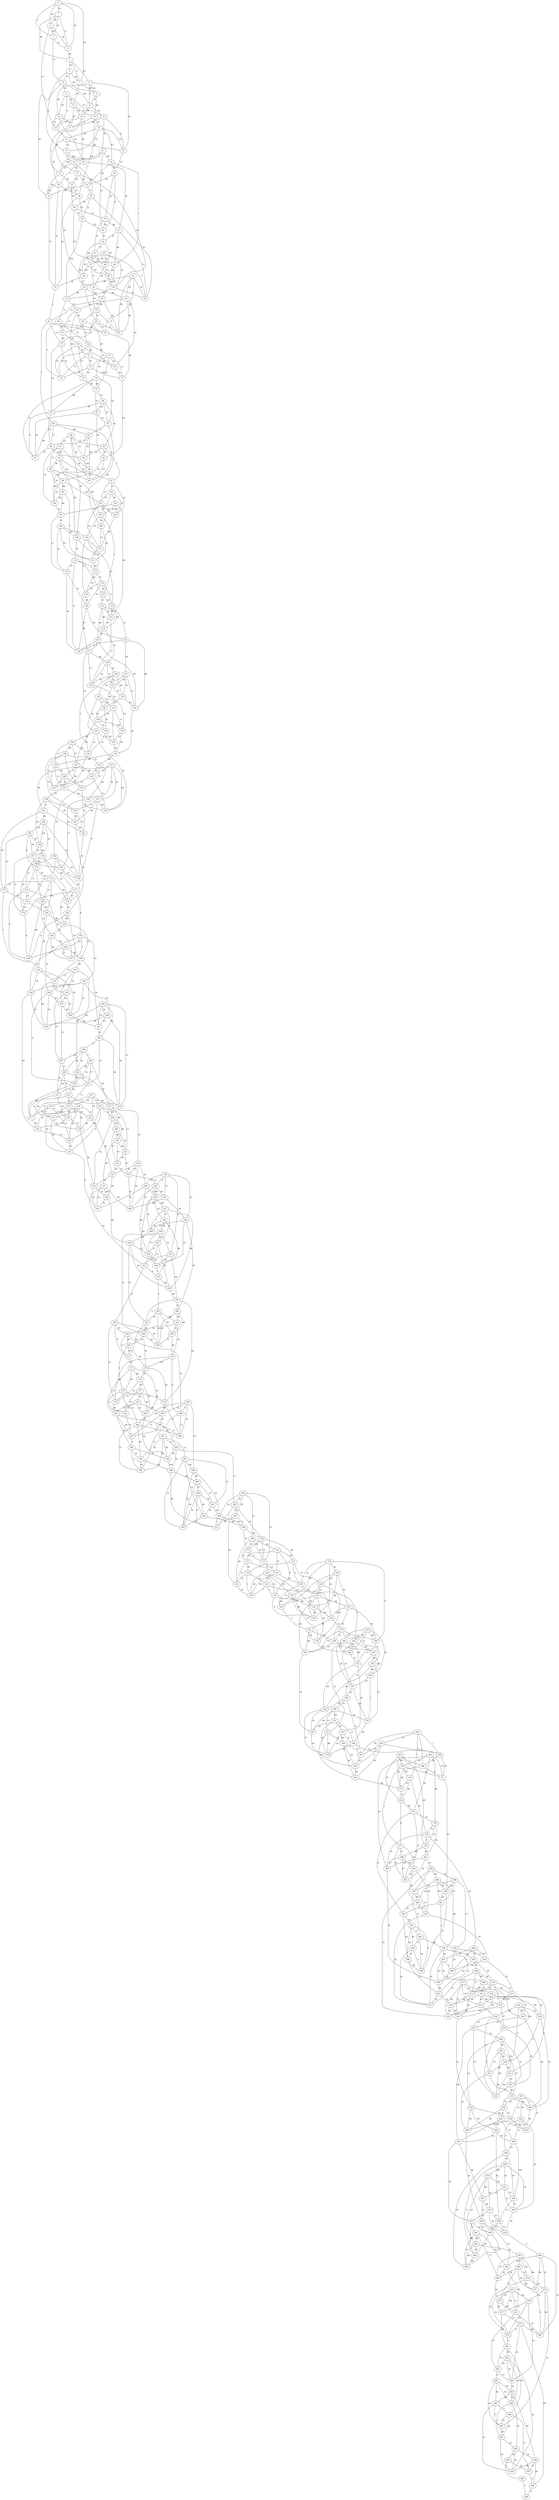 graph abstract {
  0 [label="0"];
  1 [label="1"];
  2 [label="2"];
  3 [label="3"];
  4 [label="4"];
  5 [label="5"];
  6 [label="6"];
  7 [label="7"];
  8 [label="8"];
  9 [label="9"];
  10 [label="10"];
  11 [label="11"];
  12 [label="12"];
  13 [label="13"];
  14 [label="14"];
  15 [label="15"];
  16 [label="16"];
  17 [label="17"];
  18 [label="18"];
  19 [label="19"];
  20 [label="20"];
  21 [label="21"];
  22 [label="22"];
  23 [label="23"];
  24 [label="24"];
  25 [label="25"];
  26 [label="26"];
  27 [label="27"];
  28 [label="28"];
  29 [label="29"];
  30 [label="30"];
  31 [label="31"];
  32 [label="32"];
  33 [label="33"];
  34 [label="34"];
  35 [label="35"];
  36 [label="36"];
  37 [label="37"];
  38 [label="38"];
  39 [label="39"];
  40 [label="40"];
  41 [label="41"];
  42 [label="42"];
  43 [label="43"];
  44 [label="44"];
  45 [label="45"];
  46 [label="46"];
  47 [label="47"];
  48 [label="48"];
  49 [label="49"];
  50 [label="50"];
  51 [label="51"];
  52 [label="52"];
  53 [label="53"];
  54 [label="54"];
  55 [label="55"];
  56 [label="56"];
  57 [label="57"];
  58 [label="58"];
  59 [label="59"];
  60 [label="60"];
  61 [label="61"];
  62 [label="62"];
  63 [label="63"];
  64 [label="64"];
  65 [label="65"];
  66 [label="66"];
  67 [label="67"];
  68 [label="68"];
  69 [label="69"];
  70 [label="70"];
  71 [label="71"];
  72 [label="72"];
  73 [label="73"];
  74 [label="74"];
  75 [label="75"];
  76 [label="76"];
  77 [label="77"];
  78 [label="78"];
  79 [label="79"];
  80 [label="80"];
  81 [label="81"];
  82 [label="82"];
  83 [label="83"];
  84 [label="84"];
  85 [label="85"];
  86 [label="86"];
  87 [label="87"];
  88 [label="88"];
  89 [label="89"];
  90 [label="90"];
  91 [label="91"];
  92 [label="92"];
  93 [label="93"];
  94 [label="94"];
  95 [label="95"];
  96 [label="96"];
  97 [label="97"];
  98 [label="98"];
  99 [label="99"];
  100 [label="100"];
  101 [label="101"];
  102 [label="102"];
  103 [label="103"];
  104 [label="104"];
  105 [label="105"];
  106 [label="106"];
  107 [label="107"];
  108 [label="108"];
  109 [label="109"];
  110 [label="110"];
  111 [label="111"];
  112 [label="112"];
  113 [label="113"];
  114 [label="114"];
  115 [label="115"];
  116 [label="116"];
  117 [label="117"];
  118 [label="118"];
  119 [label="119"];
  120 [label="120"];
  121 [label="121"];
  122 [label="122"];
  123 [label="123"];
  124 [label="124"];
  125 [label="125"];
  126 [label="126"];
  127 [label="127"];
  128 [label="128"];
  129 [label="129"];
  130 [label="130"];
  131 [label="131"];
  132 [label="132"];
  133 [label="133"];
  134 [label="134"];
  135 [label="135"];
  136 [label="136"];
  137 [label="137"];
  138 [label="138"];
  139 [label="139"];
  140 [label="140"];
  141 [label="141"];
  142 [label="142"];
  143 [label="143"];
  144 [label="144"];
  145 [label="145"];
  146 [label="146"];
  147 [label="147"];
  148 [label="148"];
  149 [label="149"];
  150 [label="150"];
  151 [label="151"];
  152 [label="152"];
  153 [label="153"];
  154 [label="154"];
  155 [label="155"];
  156 [label="156"];
  157 [label="157"];
  158 [label="158"];
  159 [label="159"];
  160 [label="160"];
  161 [label="161"];
  162 [label="162"];
  163 [label="163"];
  164 [label="164"];
  165 [label="165"];
  166 [label="166"];
  167 [label="167"];
  168 [label="168"];
  169 [label="169"];
  170 [label="170"];
  171 [label="171"];
  172 [label="172"];
  173 [label="173"];
  174 [label="174"];
  175 [label="175"];
  176 [label="176"];
  177 [label="177"];
  178 [label="178"];
  179 [label="179"];
  180 [label="180"];
  181 [label="181"];
  182 [label="182"];
  183 [label="183"];
  184 [label="184"];
  185 [label="185"];
  186 [label="186"];
  187 [label="187"];
  188 [label="188"];
  189 [label="189"];
  190 [label="190"];
  191 [label="191"];
  192 [label="192"];
  193 [label="193"];
  194 [label="194"];
  195 [label="195"];
  196 [label="196"];
  197 [label="197"];
  198 [label="198"];
  199 [label="199"];
  200 [label="200"];
  201 [label="201"];
  202 [label="202"];
  203 [label="203"];
  204 [label="204"];
  205 [label="205"];
  206 [label="206"];
  207 [label="207"];
  208 [label="208"];
  209 [label="209"];
  210 [label="210"];
  211 [label="211"];
  212 [label="212"];
  213 [label="213"];
  214 [label="214"];
  215 [label="215"];
  216 [label="216"];
  217 [label="217"];
  218 [label="218"];
  219 [label="219"];
  220 [label="220"];
  221 [label="221"];
  222 [label="222"];
  223 [label="223"];
  224 [label="224"];
  225 [label="225"];
  226 [label="226"];
  227 [label="227"];
  228 [label="228"];
  229 [label="229"];
  230 [label="230"];
  231 [label="231"];
  232 [label="232"];
  233 [label="233"];
  234 [label="234"];
  235 [label="235"];
  236 [label="236"];
  237 [label="237"];
  238 [label="238"];
  239 [label="239"];
  240 [label="240"];
  241 [label="241"];
  242 [label="242"];
  243 [label="243"];
  244 [label="244"];
  245 [label="245"];
  246 [label="246"];
  247 [label="247"];
  248 [label="248"];
  249 [label="249"];
  250 [label="250"];
  251 [label="251"];
  252 [label="252"];
  253 [label="253"];
  254 [label="254"];
  255 [label="255"];
  256 [label="256"];
  257 [label="257"];
  258 [label="258"];
  259 [label="259"];
  260 [label="260"];
  261 [label="261"];
  262 [label="262"];
  263 [label="263"];
  264 [label="264"];
  265 [label="265"];
  266 [label="266"];
  267 [label="267"];
  268 [label="268"];
  269 [label="269"];
  270 [label="270"];
  271 [label="271"];
  272 [label="272"];
  273 [label="273"];
  274 [label="274"];
  275 [label="275"];
  276 [label="276"];
  277 [label="277"];
  278 [label="278"];
  279 [label="279"];
  280 [label="280"];
  281 [label="281"];
  282 [label="282"];
  283 [label="283"];
  284 [label="284"];
  285 [label="285"];
  286 [label="286"];
  287 [label="287"];
  288 [label="288"];
  289 [label="289"];
  290 [label="290"];
  291 [label="291"];
  292 [label="292"];
  293 [label="293"];
  294 [label="294"];
  295 [label="295"];
  296 [label="296"];
  297 [label="297"];
  298 [label="298"];
  299 [label="299"];
  300 [label="300"];
  301 [label="301"];
  302 [label="302"];
  303 [label="303"];
  304 [label="304"];
  305 [label="305"];
  306 [label="306"];
  307 [label="307"];
  308 [label="308"];
  309 [label="309"];
  310 [label="310"];
  311 [label="311"];
  312 [label="312"];
  313 [label="313"];
  314 [label="314"];
  315 [label="315"];
  316 [label="316"];
  317 [label="317"];
  318 [label="318"];
  319 [label="319"];
  320 [label="320"];
  321 [label="321"];
  322 [label="322"];
  323 [label="323"];
  324 [label="324"];
  325 [label="325"];
  326 [label="326"];
  327 [label="327"];
  328 [label="328"];
  329 [label="329"];
  330 [label="330"];
  331 [label="331"];
  332 [label="332"];
  333 [label="333"];
  334 [label="334"];
  335 [label="335"];
  336 [label="336"];
  337 [label="337"];
  338 [label="338"];
  339 [label="339"];
  340 [label="340"];
  341 [label="341"];
  342 [label="342"];
  343 [label="343"];
  344 [label="344"];
  345 [label="345"];
  346 [label="346"];
  347 [label="347"];
  348 [label="348"];
  349 [label="349"];
  350 [label="350"];
  351 [label="351"];
  352 [label="352"];
  353 [label="353"];
  354 [label="354"];
  355 [label="355"];
  356 [label="356"];
  357 [label="357"];
  358 [label="358"];
  359 [label="359"];
  360 [label="360"];
  361 [label="361"];
  362 [label="362"];
  363 [label="363"];
  364 [label="364"];
  365 [label="365"];
  366 [label="366"];
  367 [label="367"];
  368 [label="368"];
  369 [label="369"];
  370 [label="370"];
  371 [label="371"];
  372 [label="372"];
  373 [label="373"];
  374 [label="374"];
  375 [label="375"];
  376 [label="376"];
  377 [label="377"];
  378 [label="378"];
  379 [label="379"];
  380 [label="380"];
  381 [label="381"];
  382 [label="382"];
  383 [label="383"];
  384 [label="384"];
  385 [label="385"];
  386 [label="386"];
  387 [label="387"];
  388 [label="388"];
  389 [label="389"];
  390 [label="390"];
  391 [label="391"];
  392 [label="392"];
  393 [label="393"];
  394 [label="394"];
  395 [label="395"];
  396 [label="396"];
  397 [label="397"];
  398 [label="398"];
  399 [label="399"];
  400 [label="400"];
  401 [label="401"];
  402 [label="402"];
  403 [label="403"];
  404 [label="404"];
  405 [label="405"];
  406 [label="406"];
  407 [label="407"];
  408 [label="408"];
  409 [label="409"];
  410 [label="410"];
  411 [label="411"];
  412 [label="412"];
  413 [label="413"];
  414 [label="414"];
  415 [label="415"];
  416 [label="416"];
  417 [label="417"];
  418 [label="418"];
  419 [label="419"];
  420 [label="420"];
  421 [label="421"];
  422 [label="422"];
  423 [label="423"];
  424 [label="424"];
  425 [label="425"];
  426 [label="426"];
  427 [label="427"];
  428 [label="428"];
  429 [label="429"];
  430 [label="430"];
  431 [label="431"];
  432 [label="432"];
  433 [label="433"];
  434 [label="434"];
  435 [label="435"];
  436 [label="436"];
  437 [label="437"];
  438 [label="438"];
  439 [label="439"];
  440 [label="440"];
  441 [label="441"];
  442 [label="442"];
  443 [label="443"];
  444 [label="444"];
  445 [label="445"];
  446 [label="446"];
  447 [label="447"];
  448 [label="448"];
  449 [label="449"];
  450 [label="450"];
  451 [label="451"];
  452 [label="452"];
  453 [label="453"];
  454 [label="454"];
  455 [label="455"];
  456 [label="456"];
  457 [label="457"];
  458 [label="458"];
  459 [label="459"];
  460 [label="460"];
  461 [label="461"];
  462 [label="462"];
  463 [label="463"];
  464 [label="464"];
  465 [label="465"];
  466 [label="466"];
  467 [label="467"];
  468 [label="468"];
  469 [label="469"];
  470 [label="470"];
  471 [label="471"];
  472 [label="472"];
  473 [label="473"];
  474 [label="474"];
  475 [label="475"];
  476 [label="476"];
  477 [label="477"];
  478 [label="478"];
  479 [label="479"];
  480 [label="480"];
  481 [label="481"];
  482 [label="482"];
  483 [label="483"];
  484 [label="484"];
  485 [label="485"];
  486 [label="486"];
  487 [label="487"];
  488 [label="488"];
  489 [label="489"];
  490 [label="490"];
  491 [label="491"];
  492 [label="492"];
  493 [label="493"];
  494 [label="494"];
  495 [label="495"];
  496 [label="496"];
  497 [label="497"];
  498 [label="498"];
  499 [label="499"];
  0 -- 4 [label="26"];
  0 -- 2 [label="43"];
  0 -- 7 [label="50"];
  0 -- 1 [label="52"];
  0 -- 3 [label="3"];
  1 -- 2 [label="86"];
  1 -- 3 [label="59"];
  1 -- 4 [label="11"];
  1 -- 5 [label="66"];
  2 -- 3 [label="26"];
  2 -- 4 [label="94"];
  2 -- 19 [label="31"];
  3 -- 10 [label="75"];
  3 -- 4 [label="32"];
  4 -- 5 [label="40"];
  5 -- 6 [label="72"];
  5 -- 7 [label="5"];
  5 -- 8 [label="20"];
  6 -- 23 [label="9"];
  6 -- 7 [label="34"];
  6 -- 9 [label="96"];
  6 -- 10 [label="73"];
  7 -- 13 [label="99"];
  7 -- 9 [label="60"];
  8 -- 9 [label="14"];
  8 -- 12 [label="9"];
  8 -- 14 [label="16"];
  8 -- 22 [label="61"];
  9 -- 12 [label="74"];
  9 -- 16 [label="28"];
  10 -- 11 [label="24"];
  10 -- 12 [label="98"];
  10 -- 34 [label="95"];
  11 -- 19 [label="71"];
  11 -- 15 [label="97"];
  11 -- 13 [label="36"];
  11 -- 14 [label="81"];
  12 -- 18 [label="95"];
  12 -- 15 [label="79"];
  13 -- 16 [label="81"];
  13 -- 17 [label="87"];
  13 -- 18 [label="94"];
  14 -- 24 [label="44"];
  14 -- 17 [label="94"];
  14 -- 19 [label="14"];
  15 -- 17 [label="99"];
  15 -- 22 [label="8"];
  15 -- 25 [label="20"];
  16 -- 38 [label="69"];
  16 -- 20 [label="79"];
  16 -- 17 [label="9"];
  17 -- 27 [label="3"];
  18 -- 31 [label="47"];
  18 -- 19 [label="97"];
  18 -- 24 [label="65"];
  19 -- 21 [label="8"];
  20 -- 21 [label="34"];
  20 -- 28 [label="67"];
  20 -- 22 [label="30"];
  20 -- 23 [label="52"];
  21 -- 22 [label="84"];
  21 -- 30 [label="70"];
  21 -- 23 [label="70"];
  22 -- 29 [label="78"];
  23 -- 24 [label="88"];
  23 -- 26 [label="73"];
  24 -- 30 [label="6"];
  24 -- 41 [label="45"];
  25 -- 28 [label="29"];
  25 -- 26 [label="1"];
  25 -- 27 [label="69"];
  25 -- 40 [label="32"];
  26 -- 35 [label="11"];
  26 -- 31 [label="12"];
  26 -- 27 [label="32"];
  27 -- 34 [label="80"];
  27 -- 32 [label="64"];
  28 -- 29 [label="49"];
  28 -- 33 [label="46"];
  28 -- 44 [label="1"];
  29 -- 37 [label="22"];
  29 -- 40 [label="27"];
  29 -- 33 [label="20"];
  30 -- 38 [label="10"];
  30 -- 34 [label="90"];
  30 -- 51 [label="25"];
  31 -- 32 [label="85"];
  31 -- 33 [label="10"];
  31 -- 50 [label="62"];
  32 -- 36 [label="58"];
  32 -- 49 [label="62"];
  32 -- 38 [label="19"];
  33 -- 35 [label="77"];
  33 -- 34 [label="91"];
  34 -- 51 [label="73"];
  35 -- 39 [label="6"];
  35 -- 54 [label="93"];
  35 -- 36 [label="81"];
  36 -- 48 [label="85"];
  36 -- 39 [label="67"];
  36 -- 37 [label="55"];
  37 -- 43 [label="67"];
  37 -- 40 [label="36"];
  37 -- 41 [label="64"];
  38 -- 39 [label="87"];
  38 -- 51 [label="62"];
  39 -- 40 [label="93"];
  39 -- 57 [label="100"];
  40 -- 42 [label="91"];
  41 -- 54 [label="51"];
  41 -- 44 [label="86"];
  41 -- 42 [label="25"];
  42 -- 47 [label="80"];
  42 -- 43 [label="27"];
  42 -- 46 [label="67"];
  43 -- 55 [label="84"];
  43 -- 46 [label="70"];
  43 -- 44 [label="36"];
  44 -- 58 [label="58"];
  44 -- 48 [label="82"];
  45 -- 46 [label="10"];
  45 -- 47 [label="51"];
  45 -- 50 [label="24"];
  45 -- 54 [label="11"];
  45 -- 49 [label="30"];
  46 -- 52 [label="48"];
  46 -- 48 [label="72"];
  47 -- 48 [label="59"];
  47 -- 49 [label="95"];
  47 -- 52 [label="71"];
  48 -- 50 [label="44"];
  49 -- 51 [label="42"];
  49 -- 52 [label="67"];
  50 -- 57 [label="45"];
  50 -- 54 [label="72"];
  51 -- 62 [label="2"];
  52 -- 59 [label="79"];
  52 -- 56 [label="66"];
  53 -- 55 [label="26"];
  53 -- 56 [label="85"];
  53 -- 65 [label="33"];
  53 -- 61 [label="48"];
  53 -- 54 [label="62"];
  55 -- 58 [label="34"];
  55 -- 57 [label="58"];
  55 -- 60 [label="61"];
  56 -- 61 [label="60"];
  56 -- 63 [label="76"];
  56 -- 76 [label="35"];
  57 -- 64 [label="71"];
  57 -- 63 [label="59"];
  58 -- 61 [label="63"];
  58 -- 59 [label="96"];
  58 -- 62 [label="53"];
  59 -- 60 [label="53"];
  59 -- 66 [label="5"];
  59 -- 61 [label="15"];
  60 -- 61 [label="31"];
  60 -- 73 [label="55"];
  60 -- 65 [label="15"];
  62 -- 65 [label="17"];
  62 -- 84 [label="7"];
  62 -- 73 [label="21"];
  63 -- 74 [label="66"];
  63 -- 67 [label="31"];
  63 -- 66 [label="50"];
  64 -- 72 [label="4"];
  64 -- 65 [label="46"];
  64 -- 68 [label="75"];
  64 -- 67 [label="32"];
  65 -- 77 [label="80"];
  66 -- 68 [label="50"];
  66 -- 67 [label="34"];
  66 -- 71 [label="29"];
  67 -- 69 [label="18"];
  67 -- 73 [label="49"];
  68 -- 70 [label="28"];
  68 -- 75 [label="34"];
  68 -- 72 [label="59"];
  69 -- 74 [label="37"];
  69 -- 76 [label="75"];
  69 -- 72 [label="79"];
  69 -- 70 [label="36"];
  70 -- 76 [label="86"];
  70 -- 71 [label="56"];
  70 -- 72 [label="73"];
  71 -- 74 [label="54"];
  71 -- 72 [label="32"];
  71 -- 77 [label="99"];
  73 -- 83 [label="18"];
  73 -- 74 [label="19"];
  74 -- 79 [label="86"];
  75 -- 77 [label="13"];
  75 -- 78 [label="78"];
  75 -- 79 [label="63"];
  75 -- 76 [label="16"];
  76 -- 77 [label="49"];
  77 -- 92 [label="89"];
  78 -- 79 [label="98"];
  78 -- 82 [label="54"];
  78 -- 87 [label="70"];
  78 -- 83 [label="98"];
  79 -- 80 [label="52"];
  79 -- 81 [label="21"];
  80 -- 89 [label="61"];
  80 -- 83 [label="49"];
  80 -- 81 [label="26"];
  80 -- 82 [label="25"];
  81 -- 82 [label="85"];
  81 -- 92 [label="83"];
  81 -- 87 [label="46"];
  82 -- 85 [label="23"];
  82 -- 106 [label="96"];
  83 -- 87 [label="6"];
  83 -- 86 [label="62"];
  84 -- 87 [label="49"];
  84 -- 95 [label="2"];
  84 -- 86 [label="71"];
  84 -- 85 [label="89"];
  85 -- 86 [label="37"];
  85 -- 94 [label="40"];
  85 -- 90 [label="58"];
  86 -- 90 [label="16"];
  86 -- 87 [label="78"];
  88 -- 90 [label="53"];
  88 -- 109 [label="45"];
  88 -- 89 [label="37"];
  88 -- 91 [label="42"];
  88 -- 94 [label="25"];
  89 -- 90 [label="10"];
  89 -- 97 [label="7"];
  89 -- 92 [label="38"];
  90 -- 94 [label="100"];
  91 -- 96 [label="37"];
  91 -- 100 [label="78"];
  91 -- 95 [label="38"];
  91 -- 93 [label="95"];
  92 -- 98 [label="26"];
  92 -- 95 [label="67"];
  93 -- 109 [label="99"];
  93 -- 95 [label="94"];
  93 -- 96 [label="78"];
  93 -- 97 [label="15"];
  94 -- 95 [label="14"];
  94 -- 100 [label="64"];
  96 -- 105 [label="88"];
  96 -- 99 [label="93"];
  96 -- 98 [label="23"];
  97 -- 104 [label="33"];
  97 -- 101 [label="57"];
  97 -- 103 [label="37"];
  98 -- 99 [label="88"];
  98 -- 100 [label="14"];
  98 -- 103 [label="84"];
  99 -- 107 [label="40"];
  99 -- 100 [label="54"];
  99 -- 113 [label="7"];
  100 -- 107 [label="15"];
  101 -- 102 [label="47"];
  101 -- 106 [label="80"];
  101 -- 104 [label="19"];
  101 -- 103 [label="76"];
  102 -- 107 [label="16"];
  102 -- 123 [label="48"];
  102 -- 105 [label="40"];
  102 -- 104 [label="40"];
  103 -- 111 [label="56"];
  103 -- 104 [label="42"];
  104 -- 111 [label="96"];
  105 -- 117 [label="3"];
  105 -- 110 [label="58"];
  105 -- 106 [label="39"];
  106 -- 113 [label="40"];
  106 -- 111 [label="31"];
  107 -- 114 [label="11"];
  107 -- 108 [label="6"];
  108 -- 113 [label="91"];
  108 -- 114 [label="16"];
  108 -- 110 [label="71"];
  108 -- 109 [label="49"];
  109 -- 112 [label="37"];
  109 -- 115 [label="52"];
  110 -- 111 [label="3"];
  110 -- 118 [label="27"];
  110 -- 119 [label="51"];
  111 -- 113 [label="73"];
  112 -- 117 [label="43"];
  112 -- 115 [label="7"];
  112 -- 114 [label="31"];
  112 -- 126 [label="12"];
  113 -- 115 [label="49"];
  114 -- 126 [label="39"];
  114 -- 120 [label="21"];
  115 -- 116 [label="15"];
  115 -- 119 [label="63"];
  116 -- 117 [label="41"];
  116 -- 119 [label="93"];
  116 -- 120 [label="87"];
  116 -- 118 [label="11"];
  117 -- 121 [label="61"];
  117 -- 118 [label="65"];
  118 -- 123 [label="86"];
  118 -- 124 [label="64"];
  119 -- 120 [label="85"];
  119 -- 127 [label="71"];
  120 -- 122 [label="50"];
  120 -- 126 [label="40"];
  121 -- 122 [label="32"];
  121 -- 125 [label="40"];
  121 -- 124 [label="86"];
  121 -- 123 [label="26"];
  122 -- 126 [label="6"];
  122 -- 134 [label="84"];
  122 -- 131 [label="60"];
  123 -- 130 [label="51"];
  123 -- 124 [label="85"];
  124 -- 125 [label="6"];
  124 -- 128 [label="47"];
  125 -- 127 [label="5"];
  125 -- 134 [label="40"];
  125 -- 126 [label="3"];
  127 -- 130 [label="15"];
  127 -- 128 [label="48"];
  127 -- 140 [label="70"];
  128 -- 132 [label="11"];
  128 -- 130 [label="36"];
  128 -- 129 [label="97"];
  129 -- 130 [label="42"];
  129 -- 132 [label="53"];
  129 -- 145 [label="3"];
  129 -- 133 [label="86"];
  130 -- 137 [label="20"];
  131 -- 132 [label="50"];
  131 -- 135 [label="95"];
  131 -- 133 [label="51"];
  131 -- 134 [label="12"];
  132 -- 133 [label="87"];
  132 -- 136 [label="69"];
  133 -- 136 [label="15"];
  133 -- 134 [label="24"];
  134 -- 143 [label="38"];
  135 -- 141 [label="20"];
  135 -- 139 [label="78"];
  135 -- 136 [label="77"];
  135 -- 137 [label="45"];
  136 -- 138 [label="91"];
  136 -- 140 [label="42"];
  137 -- 139 [label="21"];
  137 -- 142 [label="1"];
  137 -- 138 [label="79"];
  138 -- 147 [label="59"];
  138 -- 140 [label="25"];
  138 -- 139 [label="100"];
  139 -- 143 [label="94"];
  139 -- 142 [label="15"];
  140 -- 142 [label="45"];
  140 -- 145 [label="25"];
  141 -- 142 [label="54"];
  141 -- 158 [label="41"];
  141 -- 144 [label="89"];
  141 -- 145 [label="18"];
  142 -- 143 [label="62"];
  143 -- 146 [label="96"];
  143 -- 151 [label="85"];
  144 -- 146 [label="11"];
  144 -- 147 [label="27"];
  144 -- 145 [label="25"];
  144 -- 149 [label="46"];
  145 -- 150 [label="26"];
  146 -- 148 [label="33"];
  146 -- 155 [label="74"];
  146 -- 150 [label="7"];
  147 -- 150 [label="88"];
  147 -- 148 [label="71"];
  147 -- 154 [label="88"];
  148 -- 150 [label="31"];
  148 -- 155 [label="35"];
  148 -- 152 [label="9"];
  149 -- 150 [label="32"];
  149 -- 160 [label="79"];
  149 -- 151 [label="74"];
  149 -- 152 [label="1"];
  151 -- 156 [label="40"];
  151 -- 154 [label="48"];
  151 -- 152 [label="57"];
  152 -- 168 [label="70"];
  152 -- 163 [label="21"];
  153 -- 157 [label="82"];
  153 -- 156 [label="36"];
  153 -- 158 [label="60"];
  153 -- 161 [label="66"];
  153 -- 154 [label="57"];
  154 -- 158 [label="23"];
  154 -- 155 [label="35"];
  155 -- 159 [label="29"];
  155 -- 156 [label="43"];
  156 -- 158 [label="87"];
  156 -- 169 [label="37"];
  157 -- 160 [label="2"];
  157 -- 162 [label="89"];
  157 -- 158 [label="28"];
  157 -- 174 [label="77"];
  159 -- 161 [label="4"];
  159 -- 160 [label="13"];
  159 -- 162 [label="68"];
  159 -- 166 [label="30"];
  160 -- 163 [label="87"];
  160 -- 162 [label="43"];
  161 -- 164 [label="85"];
  161 -- 173 [label="85"];
  161 -- 163 [label="63"];
  162 -- 182 [label="91"];
  162 -- 163 [label="82"];
  163 -- 174 [label="10"];
  164 -- 167 [label="50"];
  164 -- 166 [label="66"];
  164 -- 174 [label="65"];
  164 -- 165 [label="59"];
  165 -- 173 [label="67"];
  165 -- 166 [label="67"];
  165 -- 167 [label="78"];
  165 -- 171 [label="8"];
  166 -- 167 [label="76"];
  166 -- 170 [label="89"];
  167 -- 169 [label="8"];
  167 -- 179 [label="12"];
  168 -- 176 [label="61"];
  168 -- 179 [label="41"];
  168 -- 174 [label="58"];
  168 -- 169 [label="7"];
  169 -- 174 [label="47"];
  169 -- 178 [label="59"];
  170 -- 171 [label="99"];
  170 -- 175 [label="11"];
  170 -- 177 [label="86"];
  170 -- 178 [label="34"];
  171 -- 180 [label="54"];
  171 -- 175 [label="71"];
  171 -- 172 [label="97"];
  172 -- 180 [label="17"];
  172 -- 178 [label="88"];
  172 -- 181 [label="86"];
  172 -- 173 [label="23"];
  173 -- 176 [label="10"];
  173 -- 192 [label="1"];
  175 -- 176 [label="29"];
  175 -- 187 [label="96"];
  175 -- 189 [label="6"];
  176 -- 181 [label="1"];
  176 -- 179 [label="78"];
  177 -- 179 [label="5"];
  177 -- 178 [label="81"];
  177 -- 185 [label="9"];
  177 -- 183 [label="62"];
  178 -- 182 [label="41"];
  179 -- 189 [label="8"];
  180 -- 184 [label="36"];
  180 -- 189 [label="86"];
  180 -- 181 [label="52"];
  181 -- 192 [label="29"];
  181 -- 183 [label="98"];
  182 -- 183 [label="68"];
  182 -- 187 [label="20"];
  182 -- 189 [label="8"];
  183 -- 184 [label="21"];
  183 -- 188 [label="10"];
  184 -- 186 [label="49"];
  184 -- 196 [label="25"];
  184 -- 187 [label="46"];
  185 -- 186 [label="43"];
  185 -- 194 [label="19"];
  185 -- 187 [label="7"];
  185 -- 190 [label="10"];
  186 -- 187 [label="27"];
  186 -- 188 [label="67"];
  186 -- 189 [label="27"];
  188 -- 191 [label="89"];
  188 -- 201 [label="54"];
  188 -- 193 [label="65"];
  190 -- 200 [label="39"];
  190 -- 196 [label="7"];
  190 -- 198 [label="23"];
  190 -- 194 [label="5"];
  191 -- 197 [label="9"];
  191 -- 193 [label="12"];
  191 -- 195 [label="79"];
  191 -- 206 [label="96"];
  192 -- 193 [label="7"];
  192 -- 194 [label="78"];
  192 -- 198 [label="36"];
  193 -- 195 [label="74"];
  193 -- 202 [label="80"];
  194 -- 219 [label="58"];
  194 -- 202 [label="21"];
  195 -- 207 [label="79"];
  195 -- 198 [label="85"];
  195 -- 197 [label="24"];
  196 -- 202 [label="19"];
  196 -- 208 [label="37"];
  196 -- 197 [label="85"];
  197 -- 198 [label="98"];
  197 -- 207 [label="23"];
  198 -- 201 [label="44"];
  199 -- 203 [label="23"];
  199 -- 201 [label="42"];
  199 -- 200 [label="18"];
  199 -- 202 [label="99"];
  199 -- 214 [label="23"];
  200 -- 202 [label="69"];
  200 -- 214 [label="85"];
  200 -- 201 [label="61"];
  201 -- 203 [label="87"];
  203 -- 210 [label="73"];
  203 -- 214 [label="58"];
  203 -- 204 [label="77"];
  204 -- 209 [label="60"];
  204 -- 206 [label="41"];
  204 -- 205 [label="1"];
  204 -- 207 [label="94"];
  205 -- 210 [label="57"];
  205 -- 206 [label="85"];
  205 -- 208 [label="10"];
  205 -- 227 [label="68"];
  206 -- 208 [label="60"];
  206 -- 214 [label="23"];
  207 -- 211 [label="62"];
  207 -- 209 [label="53"];
  208 -- 217 [label="88"];
  208 -- 212 [label="68"];
  209 -- 212 [label="36"];
  209 -- 211 [label="24"];
  209 -- 210 [label="85"];
  210 -- 213 [label="75"];
  210 -- 211 [label="11"];
  211 -- 221 [label="44"];
  211 -- 218 [label="48"];
  212 -- 214 [label="77"];
  212 -- 213 [label="17"];
  212 -- 217 [label="31"];
  213 -- 219 [label="67"];
  213 -- 218 [label="20"];
  213 -- 222 [label="93"];
  215 -- 217 [label="31"];
  215 -- 223 [label="37"];
  215 -- 216 [label="79"];
  215 -- 227 [label="46"];
  215 -- 222 [label="78"];
  216 -- 217 [label="70"];
  216 -- 218 [label="89"];
  216 -- 224 [label="13"];
  216 -- 221 [label="17"];
  217 -- 219 [label="83"];
  218 -- 226 [label="37"];
  218 -- 219 [label="54"];
  219 -- 224 [label="19"];
  220 -- 221 [label="46"];
  220 -- 224 [label="43"];
  220 -- 225 [label="54"];
  220 -- 226 [label="91"];
  220 -- 222 [label="21"];
  221 -- 226 [label="63"];
  221 -- 225 [label="60"];
  222 -- 226 [label="80"];
  222 -- 234 [label="66"];
  223 -- 225 [label="6"];
  223 -- 231 [label="15"];
  223 -- 224 [label="84"];
  223 -- 228 [label="24"];
  224 -- 225 [label="69"];
  225 -- 241 [label="8"];
  226 -- 236 [label="36"];
  227 -- 229 [label="65"];
  227 -- 233 [label="54"];
  227 -- 228 [label="45"];
  228 -- 229 [label="78"];
  228 -- 230 [label="94"];
  228 -- 236 [label="83"];
  229 -- 230 [label="40"];
  229 -- 231 [label="43"];
  229 -- 232 [label="57"];
  230 -- 237 [label="88"];
  230 -- 232 [label="97"];
  230 -- 231 [label="92"];
  231 -- 232 [label="49"];
  231 -- 235 [label="83"];
  232 -- 234 [label="29"];
  232 -- 235 [label="97"];
  233 -- 234 [label="62"];
  233 -- 235 [label="45"];
  233 -- 240 [label="36"];
  233 -- 244 [label="41"];
  234 -- 238 [label="28"];
  234 -- 236 [label="63"];
  235 -- 242 [label="73"];
  235 -- 244 [label="27"];
  236 -- 241 [label="93"];
  236 -- 238 [label="27"];
  237 -- 244 [label="36"];
  237 -- 238 [label="100"];
  237 -- 253 [label="61"];
  237 -- 241 [label="50"];
  238 -- 241 [label="70"];
  238 -- 254 [label="48"];
  239 -- 242 [label="37"];
  239 -- 240 [label="13"];
  239 -- 243 [label="19"];
  239 -- 246 [label="25"];
  239 -- 252 [label="36"];
  240 -- 241 [label="78"];
  240 -- 243 [label="75"];
  240 -- 255 [label="68"];
  242 -- 244 [label="72"];
  242 -- 243 [label="85"];
  242 -- 245 [label="30"];
  243 -- 244 [label="88"];
  243 -- 246 [label="58"];
  245 -- 249 [label="92"];
  245 -- 248 [label="85"];
  245 -- 256 [label="69"];
  245 -- 247 [label="100"];
  246 -- 256 [label="19"];
  246 -- 249 [label="53"];
  246 -- 260 [label="29"];
  247 -- 258 [label="60"];
  247 -- 251 [label="4"];
  247 -- 249 [label="7"];
  247 -- 248 [label="71"];
  248 -- 250 [label="58"];
  248 -- 257 [label="98"];
  248 -- 249 [label="59"];
  249 -- 254 [label="84"];
  250 -- 255 [label="77"];
  250 -- 252 [label="50"];
  250 -- 251 [label="39"];
  250 -- 266 [label="51"];
  251 -- 253 [label="23"];
  251 -- 258 [label="61"];
  251 -- 255 [label="21"];
  252 -- 259 [label="99"];
  252 -- 253 [label="5"];
  252 -- 256 [label="40"];
  253 -- 257 [label="4"];
  253 -- 265 [label="47"];
  254 -- 255 [label="23"];
  254 -- 263 [label="25"];
  254 -- 258 [label="19"];
  255 -- 256 [label="29"];
  256 -- 257 [label="3"];
  257 -- 258 [label="46"];
  257 -- 261 [label="5"];
  258 -- 259 [label="69"];
  259 -- 276 [label="60"];
  259 -- 260 [label="65"];
  259 -- 263 [label="71"];
  260 -- 267 [label="62"];
  260 -- 264 [label="60"];
  260 -- 262 [label="44"];
  261 -- 264 [label="78"];
  261 -- 263 [label="40"];
  261 -- 262 [label="68"];
  261 -- 267 [label="63"];
  262 -- 270 [label="19"];
  262 -- 268 [label="34"];
  262 -- 264 [label="23"];
  263 -- 271 [label="35"];
  263 -- 266 [label="64"];
  264 -- 267 [label="31"];
  264 -- 270 [label="48"];
  265 -- 278 [label="31"];
  265 -- 267 [label="83"];
  265 -- 268 [label="87"];
  265 -- 271 [label="77"];
  266 -- 269 [label="32"];
  266 -- 272 [label="38"];
  266 -- 267 [label="42"];
  268 -- 269 [label="29"];
  268 -- 271 [label="31"];
  268 -- 288 [label="33"];
  269 -- 272 [label="28"];
  269 -- 275 [label="4"];
  269 -- 271 [label="59"];
  270 -- 278 [label="92"];
  270 -- 272 [label="65"];
  270 -- 288 [label="8"];
  271 -- 273 [label="65"];
  272 -- 276 [label="86"];
  272 -- 274 [label="36"];
  273 -- 275 [label="69"];
  273 -- 280 [label="93"];
  273 -- 282 [label="27"];
  273 -- 274 [label="66"];
  274 -- 277 [label="97"];
  274 -- 278 [label="56"];
  274 -- 280 [label="91"];
  275 -- 276 [label="26"];
  275 -- 284 [label="22"];
  275 -- 281 [label="9"];
  276 -- 285 [label="94"];
  276 -- 289 [label="6"];
  277 -- 281 [label="97"];
  277 -- 280 [label="49"];
  277 -- 278 [label="5"];
  277 -- 279 [label="22"];
  278 -- 281 [label="48"];
  279 -- 285 [label="85"];
  279 -- 281 [label="83"];
  279 -- 280 [label="25"];
  279 -- 282 [label="57"];
  280 -- 294 [label="62"];
  281 -- 287 [label="91"];
  282 -- 286 [label="75"];
  282 -- 287 [label="60"];
  282 -- 290 [label="40"];
  283 -- 288 [label="5"];
  283 -- 284 [label="60"];
  283 -- 298 [label="50"];
  283 -- 285 [label="53"];
  283 -- 289 [label="70"];
  284 -- 295 [label="75"];
  284 -- 293 [label="60"];
  284 -- 289 [label="41"];
  285 -- 286 [label="55"];
  285 -- 287 [label="57"];
  286 -- 292 [label="71"];
  286 -- 287 [label="15"];
  286 -- 289 [label="17"];
  287 -- 290 [label="2"];
  288 -- 289 [label="17"];
  288 -- 295 [label="73"];
  290 -- 294 [label="81"];
  290 -- 295 [label="11"];
  290 -- 293 [label="79"];
  291 -- 294 [label="89"];
  291 -- 292 [label="9"];
  291 -- 295 [label="65"];
  291 -- 297 [label="15"];
  291 -- 293 [label="56"];
  292 -- 296 [label="42"];
  292 -- 294 [label="48"];
  292 -- 305 [label="17"];
  293 -- 296 [label="54"];
  293 -- 295 [label="42"];
  294 -- 296 [label="100"];
  296 -- 311 [label="90"];
  296 -- 299 [label="80"];
  297 -- 298 [label="68"];
  297 -- 301 [label="15"];
  297 -- 302 [label="24"];
  297 -- 303 [label="53"];
  298 -- 306 [label="63"];
  298 -- 299 [label="86"];
  298 -- 303 [label="43"];
  299 -- 301 [label="74"];
  299 -- 303 [label="89"];
  299 -- 300 [label="57"];
  300 -- 301 [label="43"];
  300 -- 302 [label="66"];
  300 -- 303 [label="70"];
  300 -- 311 [label="57"];
  301 -- 306 [label="20"];
  301 -- 302 [label="74"];
  302 -- 303 [label="62"];
  302 -- 308 [label="48"];
  304 -- 309 [label="41"];
  304 -- 313 [label="51"];
  304 -- 306 [label="54"];
  304 -- 307 [label="87"];
  304 -- 305 [label="20"];
  305 -- 311 [label="7"];
  305 -- 310 [label="81"];
  305 -- 307 [label="70"];
  306 -- 308 [label="63"];
  306 -- 311 [label="1"];
  307 -- 308 [label="2"];
  307 -- 311 [label="42"];
  307 -- 319 [label="56"];
  308 -- 312 [label="32"];
  308 -- 310 [label="91"];
  309 -- 313 [label="25"];
  309 -- 319 [label="49"];
  309 -- 314 [label="92"];
  309 -- 312 [label="35"];
  310 -- 312 [label="39"];
  310 -- 313 [label="19"];
  310 -- 317 [label="38"];
  312 -- 315 [label="45"];
  312 -- 313 [label="9"];
  313 -- 316 [label="51"];
  314 -- 317 [label="99"];
  314 -- 323 [label="9"];
  314 -- 315 [label="83"];
  314 -- 316 [label="37"];
  315 -- 318 [label="87"];
  315 -- 316 [label="75"];
  315 -- 319 [label="22"];
  316 -- 326 [label="20"];
  316 -- 322 [label="98"];
  317 -- 329 [label="53"];
  317 -- 326 [label="6"];
  317 -- 318 [label="3"];
  318 -- 321 [label="85"];
  318 -- 319 [label="22"];
  318 -- 322 [label="1"];
  319 -- 322 [label="22"];
  320 -- 323 [label="62"];
  320 -- 322 [label="28"];
  320 -- 321 [label="70"];
  320 -- 327 [label="46"];
  320 -- 325 [label="11"];
  321 -- 323 [label="1"];
  321 -- 322 [label="7"];
  321 -- 334 [label="73"];
  323 -- 330 [label="27"];
  323 -- 325 [label="66"];
  324 -- 326 [label="23"];
  324 -- 340 [label="71"];
  324 -- 327 [label="87"];
  324 -- 325 [label="62"];
  324 -- 328 [label="42"];
  325 -- 330 [label="94"];
  325 -- 334 [label="68"];
  326 -- 332 [label="79"];
  326 -- 342 [label="9"];
  327 -- 332 [label="40"];
  327 -- 336 [label="30"];
  327 -- 330 [label="98"];
  328 -- 329 [label="25"];
  328 -- 332 [label="91"];
  328 -- 330 [label="28"];
  328 -- 333 [label="91"];
  329 -- 330 [label="39"];
  329 -- 336 [label="12"];
  329 -- 331 [label="53"];
  331 -- 336 [label="54"];
  331 -- 341 [label="80"];
  331 -- 332 [label="79"];
  331 -- 333 [label="56"];
  332 -- 335 [label="3"];
  333 -- 340 [label="96"];
  333 -- 334 [label="34"];
  333 -- 338 [label="90"];
  334 -- 335 [label="98"];
  334 -- 337 [label="73"];
  335 -- 338 [label="83"];
  335 -- 336 [label="58"];
  335 -- 341 [label="66"];
  336 -- 348 [label="99"];
  337 -- 340 [label="75"];
  337 -- 344 [label="31"];
  337 -- 338 [label="72"];
  337 -- 341 [label="79"];
  338 -- 341 [label="21"];
  338 -- 343 [label="22"];
  339 -- 348 [label="23"];
  339 -- 345 [label="56"];
  339 -- 346 [label="12"];
  339 -- 340 [label="88"];
  339 -- 342 [label="18"];
  340 -- 352 [label="27"];
  341 -- 356 [label="50"];
  342 -- 343 [label="63"];
  342 -- 347 [label="39"];
  342 -- 348 [label="21"];
  343 -- 345 [label="88"];
  343 -- 344 [label="88"];
  343 -- 349 [label="13"];
  344 -- 354 [label="45"];
  344 -- 345 [label="64"];
  344 -- 351 [label="52"];
  345 -- 351 [label="1"];
  345 -- 347 [label="24"];
  346 -- 352 [label="86"];
  346 -- 347 [label="29"];
  346 -- 353 [label="51"];
  346 -- 348 [label="65"];
  347 -- 349 [label="42"];
  347 -- 351 [label="63"];
  348 -- 352 [label="53"];
  349 -- 350 [label="70"];
  349 -- 363 [label="31"];
  349 -- 354 [label="18"];
  350 -- 355 [label="98"];
  350 -- 353 [label="51"];
  350 -- 356 [label="99"];
  350 -- 351 [label="42"];
  351 -- 358 [label="65"];
  352 -- 354 [label="94"];
  352 -- 357 [label="28"];
  353 -- 360 [label="30"];
  353 -- 365 [label="69"];
  353 -- 359 [label="98"];
  354 -- 364 [label="75"];
  354 -- 356 [label="81"];
  355 -- 358 [label="13"];
  355 -- 357 [label="30"];
  355 -- 359 [label="49"];
  355 -- 356 [label="20"];
  356 -- 359 [label="65"];
  357 -- 358 [label="33"];
  357 -- 360 [label="84"];
  357 -- 359 [label="30"];
  358 -- 366 [label="76"];
  358 -- 359 [label="82"];
  360 -- 364 [label="64"];
  360 -- 365 [label="49"];
  360 -- 363 [label="79"];
  361 -- 368 [label="1"];
  361 -- 363 [label="36"];
  361 -- 362 [label="74"];
  361 -- 366 [label="1"];
  361 -- 372 [label="7"];
  362 -- 365 [label="69"];
  362 -- 363 [label="92"];
  362 -- 364 [label="2"];
  362 -- 366 [label="53"];
  363 -- 364 [label="26"];
  364 -- 365 [label="44"];
  365 -- 373 [label="98"];
  366 -- 368 [label="34"];
  366 -- 371 [label="30"];
  367 -- 370 [label="46"];
  367 -- 379 [label="69"];
  367 -- 374 [label="35"];
  367 -- 368 [label="3"];
  367 -- 373 [label="26"];
  368 -- 371 [label="2"];
  368 -- 373 [label="56"];
  369 -- 383 [label="26"];
  369 -- 375 [label="20"];
  369 -- 370 [label="30"];
  369 -- 371 [label="79"];
  369 -- 376 [label="94"];
  370 -- 371 [label="45"];
  370 -- 372 [label="30"];
  370 -- 377 [label="5"];
  371 -- 390 [label="93"];
  372 -- 373 [label="37"];
  372 -- 378 [label="43"];
  372 -- 374 [label="88"];
  373 -- 374 [label="24"];
  374 -- 375 [label="99"];
  374 -- 377 [label="8"];
  375 -- 392 [label="41"];
  375 -- 385 [label="31"];
  375 -- 376 [label="87"];
  376 -- 382 [label="30"];
  376 -- 378 [label="53"];
  376 -- 379 [label="23"];
  377 -- 381 [label="89"];
  377 -- 385 [label="61"];
  377 -- 380 [label="57"];
  378 -- 400 [label="29"];
  378 -- 379 [label="9"];
  378 -- 383 [label="70"];
  379 -- 382 [label="98"];
  379 -- 380 [label="60"];
  380 -- 383 [label="87"];
  380 -- 381 [label="84"];
  380 -- 385 [label="87"];
  381 -- 389 [label="19"];
  381 -- 397 [label="62"];
  381 -- 385 [label="32"];
  382 -- 384 [label="14"];
  382 -- 385 [label="91"];
  382 -- 383 [label="92"];
  383 -- 406 [label="43"];
  384 -- 387 [label="7"];
  384 -- 386 [label="99"];
  384 -- 388 [label="81"];
  384 -- 421 [label="35"];
  386 -- 387 [label="18"];
  386 -- 399 [label="66"];
  386 -- 390 [label="46"];
  386 -- 391 [label="60"];
  387 -- 394 [label="75"];
  387 -- 397 [label="19"];
  387 -- 389 [label="69"];
  388 -- 402 [label="27"];
  388 -- 389 [label="94"];
  388 -- 391 [label="57"];
  388 -- 390 [label="63"];
  389 -- 397 [label="47"];
  389 -- 392 [label="16"];
  390 -- 391 [label="26"];
  390 -- 398 [label="77"];
  391 -- 402 [label="5"];
  391 -- 392 [label="9"];
  392 -- 393 [label="16"];
  392 -- 396 [label="28"];
  393 -- 396 [label="38"];
  393 -- 395 [label="61"];
  393 -- 394 [label="77"];
  393 -- 398 [label="9"];
  394 -- 398 [label="39"];
  394 -- 395 [label="71"];
  394 -- 399 [label="88"];
  395 -- 398 [label="5"];
  395 -- 411 [label="42"];
  395 -- 396 [label="8"];
  396 -- 398 [label="96"];
  396 -- 407 [label="32"];
  397 -- 411 [label="34"];
  397 -- 403 [label="70"];
  399 -- 411 [label="81"];
  399 -- 401 [label="63"];
  399 -- 405 [label="64"];
  400 -- 405 [label="52"];
  400 -- 401 [label="81"];
  400 -- 403 [label="67"];
  400 -- 404 [label="17"];
  401 -- 406 [label="87"];
  401 -- 404 [label="5"];
  401 -- 409 [label="92"];
  402 -- 403 [label="35"];
  402 -- 404 [label="24"];
  402 -- 407 [label="12"];
  403 -- 413 [label="91"];
  403 -- 404 [label="76"];
  404 -- 406 [label="82"];
  405 -- 406 [label="47"];
  405 -- 408 [label="45"];
  405 -- 410 [label="40"];
  406 -- 407 [label="48"];
  407 -- 416 [label="32"];
  407 -- 411 [label="50"];
  408 -- 409 [label="87"];
  408 -- 411 [label="12"];
  408 -- 410 [label="30"];
  408 -- 412 [label="75"];
  409 -- 414 [label="57"];
  409 -- 412 [label="81"];
  409 -- 413 [label="34"];
  410 -- 415 [label="9"];
  410 -- 412 [label="29"];
  410 -- 413 [label="13"];
  412 -- 419 [label="63"];
  412 -- 416 [label="69"];
  413 -- 415 [label="67"];
  413 -- 425 [label="11"];
  414 -- 420 [label="87"];
  414 -- 416 [label="30"];
  414 -- 415 [label="80"];
  414 -- 423 [label="99"];
  415 -- 421 [label="92"];
  415 -- 426 [label="97"];
  416 -- 419 [label="29"];
  416 -- 421 [label="29"];
  417 -- 419 [label="72"];
  417 -- 420 [label="36"];
  417 -- 425 [label="59"];
  417 -- 421 [label="39"];
  417 -- 418 [label="24"];
  418 -- 432 [label="9"];
  418 -- 420 [label="27"];
  418 -- 419 [label="99"];
  418 -- 423 [label="63"];
  419 -- 436 [label="41"];
  420 -- 424 [label="3"];
  420 -- 421 [label="90"];
  422 -- 425 [label="46"];
  422 -- 423 [label="16"];
  422 -- 424 [label="88"];
  422 -- 430 [label="77"];
  422 -- 426 [label="68"];
  423 -- 441 [label="79"];
  423 -- 430 [label="17"];
  424 -- 427 [label="14"];
  424 -- 431 [label="37"];
  424 -- 426 [label="5"];
  425 -- 427 [label="32"];
  425 -- 441 [label="64"];
  426 -- 434 [label="7"];
  426 -- 433 [label="30"];
  427 -- 434 [label="19"];
  427 -- 447 [label="89"];
  427 -- 428 [label="19"];
  428 -- 429 [label="95"];
  428 -- 436 [label="42"];
  428 -- 432 [label="42"];
  428 -- 433 [label="33"];
  429 -- 435 [label="50"];
  429 -- 434 [label="68"];
  429 -- 430 [label="44"];
  429 -- 431 [label="10"];
  430 -- 432 [label="90"];
  430 -- 431 [label="62"];
  431 -- 440 [label="22"];
  431 -- 435 [label="90"];
  432 -- 434 [label="96"];
  432 -- 433 [label="19"];
  433 -- 435 [label="97"];
  433 -- 434 [label="72"];
  435 -- 438 [label="75"];
  435 -- 441 [label="80"];
  436 -- 440 [label="38"];
  436 -- 439 [label="83"];
  436 -- 444 [label="63"];
  437 -- 443 [label="30"];
  437 -- 441 [label="5"];
  437 -- 438 [label="26"];
  437 -- 439 [label="31"];
  437 -- 445 [label="27"];
  438 -- 442 [label="4"];
  438 -- 440 [label="84"];
  438 -- 439 [label="47"];
  439 -- 440 [label="76"];
  439 -- 445 [label="22"];
  440 -- 456 [label="56"];
  441 -- 445 [label="96"];
  442 -- 446 [label="10"];
  442 -- 444 [label="63"];
  442 -- 445 [label="48"];
  442 -- 447 [label="1"];
  443 -- 448 [label="17"];
  443 -- 454 [label="58"];
  443 -- 445 [label="42"];
  443 -- 446 [label="72"];
  444 -- 446 [label="90"];
  444 -- 458 [label="62"];
  444 -- 447 [label="82"];
  446 -- 448 [label="23"];
  446 -- 452 [label="100"];
  447 -- 457 [label="40"];
  447 -- 453 [label="38"];
  448 -- 452 [label="56"];
  448 -- 466 [label="87"];
  448 -- 449 [label="36"];
  449 -- 451 [label="92"];
  449 -- 463 [label="71"];
  449 -- 450 [label="86"];
  449 -- 454 [label="76"];
  450 -- 451 [label="14"];
  450 -- 453 [label="98"];
  450 -- 455 [label="24"];
  450 -- 462 [label="28"];
  451 -- 453 [label="12"];
  451 -- 452 [label="51"];
  451 -- 454 [label="41"];
  452 -- 454 [label="76"];
  452 -- 458 [label="47"];
  453 -- 455 [label="94"];
  453 -- 456 [label="91"];
  454 -- 459 [label="38"];
  455 -- 458 [label="19"];
  455 -- 457 [label="27"];
  455 -- 459 [label="36"];
  456 -- 460 [label="41"];
  456 -- 459 [label="16"];
  456 -- 465 [label="19"];
  457 -- 463 [label="89"];
  457 -- 461 [label="6"];
  457 -- 460 [label="62"];
  458 -- 459 [label="72"];
  458 -- 460 [label="12"];
  459 -- 464 [label="9"];
  460 -- 463 [label="84"];
  460 -- 466 [label="35"];
  461 -- 469 [label="71"];
  461 -- 466 [label="45"];
  461 -- 462 [label="30"];
  461 -- 465 [label="93"];
  462 -- 463 [label="67"];
  462 -- 467 [label="33"];
  462 -- 466 [label="69"];
  463 -- 466 [label="98"];
  464 -- 480 [label="19"];
  464 -- 465 [label="28"];
  464 -- 471 [label="96"];
  464 -- 475 [label="55"];
  465 -- 474 [label="65"];
  465 -- 469 [label="20"];
  467 -- 469 [label="67"];
  467 -- 470 [label="58"];
  467 -- 468 [label="5"];
  467 -- 471 [label="88"];
  468 -- 470 [label="33"];
  468 -- 473 [label="20"];
  468 -- 469 [label="18"];
  468 -- 471 [label="96"];
  469 -- 473 [label="20"];
  470 -- 471 [label="46"];
  470 -- 479 [label="22"];
  470 -- 475 [label="70"];
  471 -- 480 [label="6"];
  472 -- 473 [label="19"];
  472 -- 477 [label="88"];
  472 -- 476 [label="40"];
  472 -- 474 [label="75"];
  472 -- 479 [label="32"];
  473 -- 474 [label="92"];
  473 -- 477 [label="44"];
  474 -- 480 [label="56"];
  474 -- 483 [label="97"];
  475 -- 476 [label="65"];
  475 -- 480 [label="64"];
  475 -- 490 [label="14"];
  476 -- 484 [label="14"];
  476 -- 477 [label="12"];
  476 -- 479 [label="23"];
  477 -- 481 [label="38"];
  477 -- 478 [label="51"];
  478 -- 484 [label="34"];
  478 -- 498 [label="89"];
  478 -- 480 [label="40"];
  478 -- 479 [label="27"];
  479 -- 481 [label="17"];
  481 -- 488 [label="99"];
  481 -- 482 [label="85"];
  481 -- 483 [label="54"];
  482 -- 483 [label="42"];
  482 -- 484 [label="28"];
  482 -- 489 [label="84"];
  482 -- 494 [label="29"];
  483 -- 484 [label="15"];
  483 -- 485 [label="27"];
  484 -- 486 [label="70"];
  485 -- 486 [label="47"];
  485 -- 487 [label="64"];
  485 -- 490 [label="26"];
  485 -- 489 [label="53"];
  486 -- 487 [label="95"];
  486 -- 493 [label="40"];
  486 -- 489 [label="76"];
  487 -- 488 [label="3"];
  487 -- 494 [label="91"];
  487 -- 490 [label="17"];
  488 -- 490 [label="81"];
  488 -- 497 [label="77"];
  488 -- 491 [label="26"];
  489 -- 491 [label="3"];
  489 -- 492 [label="82"];
  490 -- 491 [label="28"];
  491 -- 492 [label="53"];
  491 -- 494 [label="59"];
  492 -- 494 [label="56"];
  492 -- 493 [label="34"];
  492 -- 495 [label="30"];
  493 -- 497 [label="9"];
  493 -- 494 [label="98"];
  493 -- 498 [label="36"];
  495 -- 496 [label="1"];
  495 -- 497 [label="29"];
  496 -- 499 [label="7"];
  497 -- 498 [label="71"];
  498 -- 499 [label="77"];
}